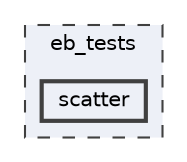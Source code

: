 digraph "/Users/marc/Developer/EGSnrc/HEN_HOUSE/user_codes/egs_brachy/egs_brachy/eb_tests/scatter"
{
 // LATEX_PDF_SIZE
  bgcolor="transparent";
  edge [fontname=Helvetica,fontsize=10,labelfontname=Helvetica,labelfontsize=10];
  node [fontname=Helvetica,fontsize=10,shape=box,height=0.2,width=0.4];
  compound=true
  subgraph clusterdir_c28d9f9e47a4b1e1799ddc7c63b84293 {
    graph [ bgcolor="#edf0f7", pencolor="grey25", label="eb_tests", fontname=Helvetica,fontsize=10 style="filled,dashed", URL="dir_c28d9f9e47a4b1e1799ddc7c63b84293.html",tooltip=""]
  dir_0952e0a2305eac3651b743b35710fd19 [label="scatter", fillcolor="#edf0f7", color="grey25", style="filled,bold", URL="dir_0952e0a2305eac3651b743b35710fd19.html",tooltip=""];
  }
}

